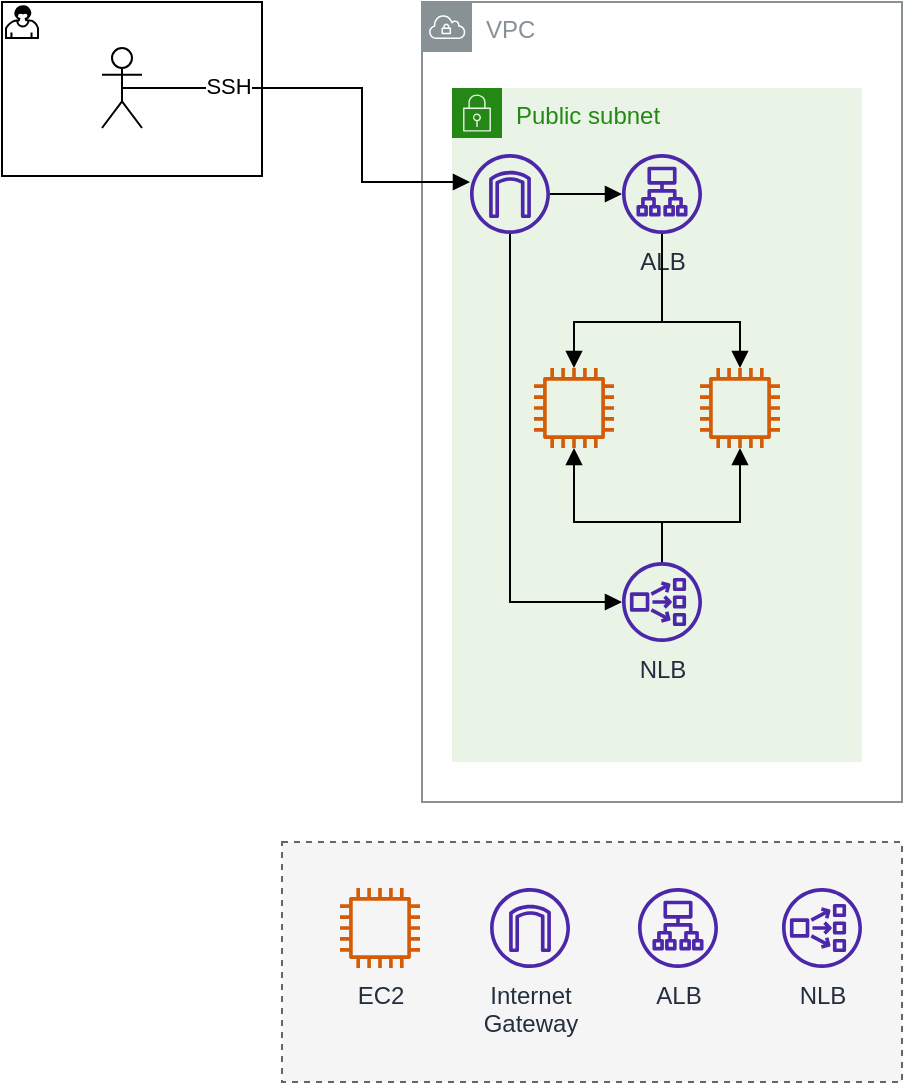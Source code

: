 <mxfile version="20.3.0" type="device"><diagram id="Ht1M8jgEwFfnCIfOTk4-" name="Page-1"><mxGraphModel dx="798" dy="1704" grid="1" gridSize="10" guides="1" tooltips="1" connect="1" arrows="1" fold="1" page="1" pageScale="1" pageWidth="1169" pageHeight="827" math="0" shadow="0"><root><mxCell id="0"/><mxCell id="1" parent="0"/><mxCell id="R6uI5N3SGkkTVIwYfBwB-2" value="" style="points=[[0.25,0,0],[0.5,0,0],[0.75,0,0],[1,0.25,0],[1,0.5,0],[1,0.75,0],[0.75,1,0],[0.5,1,0],[0.25,1,0],[0,0.75,0],[0,0.5,0],[0,0.25,0]];shape=mxgraph.bpmn.task;whiteSpace=wrap;size=10;taskMarker=user;shadow=0;" parent="1" vertex="1"><mxGeometry x="110" y="-680" width="130" height="87" as="geometry"/></mxCell><mxCell id="R6uI5N3SGkkTVIwYfBwB-5" value="VPC" style="sketch=0;outlineConnect=0;gradientColor=none;html=1;whiteSpace=wrap;fontSize=12;fontStyle=0;shape=mxgraph.aws4.group;grIcon=mxgraph.aws4.group_vpc;strokeColor=#879196;fillColor=none;verticalAlign=top;align=left;spacingLeft=30;fontColor=#879196;dashed=0;" parent="1" vertex="1"><mxGeometry x="320" y="-680" width="240" height="400" as="geometry"/></mxCell><mxCell id="R6uI5N3SGkkTVIwYfBwB-24" value="Public subnet" style="points=[[0,0],[0.25,0],[0.5,0],[0.75,0],[1,0],[1,0.25],[1,0.5],[1,0.75],[1,1],[0.75,1],[0.5,1],[0.25,1],[0,1],[0,0.75],[0,0.5],[0,0.25]];outlineConnect=0;gradientColor=none;html=1;whiteSpace=wrap;fontSize=12;fontStyle=0;container=1;pointerEvents=0;collapsible=0;recursiveResize=0;shape=mxgraph.aws4.group;grIcon=mxgraph.aws4.group_security_group;grStroke=0;strokeColor=#248814;fillColor=#E9F3E6;verticalAlign=top;align=left;spacingLeft=30;fontColor=#248814;dashed=0;" parent="1" vertex="1"><mxGeometry x="335" y="-637" width="205" height="337" as="geometry"/></mxCell><mxCell id="-bVQpvRYXYuYQGriEF-f-1" value="ALB" style="sketch=0;outlineConnect=0;fontColor=#232F3E;gradientColor=none;fillColor=#4D27AA;strokeColor=none;dashed=0;verticalLabelPosition=bottom;verticalAlign=top;align=center;html=1;fontSize=12;fontStyle=0;aspect=fixed;pointerEvents=1;shape=mxgraph.aws4.application_load_balancer;labelBackgroundColor=none;" vertex="1" parent="R6uI5N3SGkkTVIwYfBwB-24"><mxGeometry x="85" y="33" width="40" height="40" as="geometry"/></mxCell><mxCell id="-bVQpvRYXYuYQGriEF-f-5" value="NLB" style="sketch=0;outlineConnect=0;fontColor=#232F3E;gradientColor=none;fillColor=#4D27AA;strokeColor=none;dashed=0;verticalLabelPosition=bottom;verticalAlign=top;align=center;html=1;fontSize=12;fontStyle=0;aspect=fixed;pointerEvents=1;shape=mxgraph.aws4.network_load_balancer;labelBackgroundColor=none;" vertex="1" parent="R6uI5N3SGkkTVIwYfBwB-24"><mxGeometry x="85" y="237" width="40" height="40" as="geometry"/></mxCell><mxCell id="R6uI5N3SGkkTVIwYfBwB-16" style="edgeStyle=orthogonalEdgeStyle;rounded=0;orthogonalLoop=1;jettySize=auto;html=1;exitX=0.5;exitY=0.5;exitDx=0;exitDy=0;exitPerimeter=0;endArrow=block;endFill=1;" parent="1" source="R6uI5N3SGkkTVIwYfBwB-14" target="unLPfYza83evG2cnuupM-9" edge="1"><mxGeometry relative="1" as="geometry"><Array as="points"><mxPoint x="290" y="-637"/><mxPoint x="290" y="-590"/></Array><mxPoint x="344" y="-590" as="targetPoint"/></mxGeometry></mxCell><mxCell id="R6uI5N3SGkkTVIwYfBwB-18" value="SSH" style="edgeLabel;html=1;align=center;verticalAlign=middle;resizable=0;points=[];" parent="R6uI5N3SGkkTVIwYfBwB-16" vertex="1" connectable="0"><mxGeometry x="-0.603" y="1" relative="1" as="geometry"><mxPoint x="9" as="offset"/></mxGeometry></mxCell><mxCell id="R6uI5N3SGkkTVIwYfBwB-14" value="" style="shape=umlActor;verticalLabelPosition=bottom;verticalAlign=top;html=1;outlineConnect=0;" parent="1" vertex="1"><mxGeometry x="160" y="-657" width="20" height="40" as="geometry"/></mxCell><mxCell id="R6uI5N3SGkkTVIwYfBwB-27" value="" style="rounded=0;whiteSpace=wrap;html=1;fillColor=#f5f5f5;fontColor=#333333;strokeColor=#666666;dashed=1;" parent="1" vertex="1"><mxGeometry x="250" y="-260" width="310" height="120" as="geometry"/></mxCell><mxCell id="unLPfYza83evG2cnuupM-8" value="Internet&lt;br&gt;Gateway" style="sketch=0;outlineConnect=0;fontColor=#232F3E;gradientColor=none;fillColor=#4D27AA;strokeColor=none;dashed=0;verticalLabelPosition=bottom;verticalAlign=top;align=center;html=1;fontSize=12;fontStyle=0;aspect=fixed;pointerEvents=1;shape=mxgraph.aws4.internet_gateway;rounded=0;shadow=0;" parent="1" vertex="1"><mxGeometry x="354" y="-237" width="40" height="40" as="geometry"/></mxCell><mxCell id="-bVQpvRYXYuYQGriEF-f-7" style="edgeStyle=orthogonalEdgeStyle;rounded=0;orthogonalLoop=1;jettySize=auto;html=1;endArrow=block;endFill=1;" edge="1" parent="1" source="unLPfYza83evG2cnuupM-9" target="-bVQpvRYXYuYQGriEF-f-1"><mxGeometry relative="1" as="geometry"/></mxCell><mxCell id="-bVQpvRYXYuYQGriEF-f-10" style="edgeStyle=orthogonalEdgeStyle;rounded=0;orthogonalLoop=1;jettySize=auto;html=1;endArrow=block;endFill=1;" edge="1" parent="1" source="unLPfYza83evG2cnuupM-9" target="-bVQpvRYXYuYQGriEF-f-5"><mxGeometry relative="1" as="geometry"><Array as="points"><mxPoint x="364" y="-380"/></Array></mxGeometry></mxCell><mxCell id="unLPfYza83evG2cnuupM-9" value="" style="sketch=0;outlineConnect=0;fontColor=#232F3E;gradientColor=none;fillColor=#4D27AA;strokeColor=none;dashed=0;verticalLabelPosition=bottom;verticalAlign=top;align=center;html=1;fontSize=12;fontStyle=0;aspect=fixed;pointerEvents=1;shape=mxgraph.aws4.internet_gateway;rounded=0;shadow=0;" parent="1" vertex="1"><mxGeometry x="344" y="-604" width="40" height="40" as="geometry"/></mxCell><mxCell id="sn4Eug_t6m3upNQBMQ4c-1" value="EC2" style="sketch=0;outlineConnect=0;fontColor=#232F3E;gradientColor=none;fillColor=#D45B07;strokeColor=none;dashed=0;verticalLabelPosition=bottom;verticalAlign=top;align=center;html=1;fontSize=12;fontStyle=0;aspect=fixed;pointerEvents=1;shape=mxgraph.aws4.instance2;" parent="1" vertex="1"><mxGeometry x="279" y="-237" width="40" height="40" as="geometry"/></mxCell><mxCell id="sn4Eug_t6m3upNQBMQ4c-5" value="" style="sketch=0;outlineConnect=0;fontColor=#232F3E;gradientColor=none;fillColor=#D45B07;strokeColor=none;dashed=0;verticalLabelPosition=bottom;verticalAlign=top;align=center;html=1;fontSize=12;fontStyle=0;aspect=fixed;pointerEvents=1;shape=mxgraph.aws4.instance2;" parent="1" vertex="1"><mxGeometry x="459" y="-497" width="40" height="40" as="geometry"/></mxCell><mxCell id="sn4Eug_t6m3upNQBMQ4c-2" value="" style="sketch=0;outlineConnect=0;fontColor=#232F3E;gradientColor=none;fillColor=#D45B07;strokeColor=none;dashed=0;verticalLabelPosition=bottom;verticalAlign=top;align=center;html=1;fontSize=12;fontStyle=0;aspect=fixed;pointerEvents=1;shape=mxgraph.aws4.instance2;" parent="1" vertex="1"><mxGeometry x="376" y="-497" width="40" height="40" as="geometry"/></mxCell><mxCell id="-bVQpvRYXYuYQGriEF-f-2" value="NLB" style="sketch=0;outlineConnect=0;fontColor=#232F3E;gradientColor=none;fillColor=#4D27AA;strokeColor=none;dashed=0;verticalLabelPosition=bottom;verticalAlign=top;align=center;html=1;fontSize=12;fontStyle=0;aspect=fixed;pointerEvents=1;shape=mxgraph.aws4.network_load_balancer;labelBackgroundColor=none;" vertex="1" parent="1"><mxGeometry x="500" y="-237" width="40" height="40" as="geometry"/></mxCell><mxCell id="-bVQpvRYXYuYQGriEF-f-6" value="ALB" style="sketch=0;outlineConnect=0;fontColor=#232F3E;gradientColor=none;fillColor=#4D27AA;strokeColor=none;dashed=0;verticalLabelPosition=bottom;verticalAlign=top;align=center;html=1;fontSize=12;fontStyle=0;aspect=fixed;pointerEvents=1;shape=mxgraph.aws4.application_load_balancer;labelBackgroundColor=none;" vertex="1" parent="1"><mxGeometry x="428" y="-237" width="40" height="40" as="geometry"/></mxCell><mxCell id="-bVQpvRYXYuYQGriEF-f-8" style="edgeStyle=orthogonalEdgeStyle;rounded=0;orthogonalLoop=1;jettySize=auto;html=1;endArrow=block;endFill=1;" edge="1" parent="1" source="-bVQpvRYXYuYQGriEF-f-1" target="sn4Eug_t6m3upNQBMQ4c-2"><mxGeometry relative="1" as="geometry"><Array as="points"><mxPoint x="440" y="-520"/><mxPoint x="396" y="-520"/></Array></mxGeometry></mxCell><mxCell id="-bVQpvRYXYuYQGriEF-f-9" style="edgeStyle=orthogonalEdgeStyle;rounded=0;orthogonalLoop=1;jettySize=auto;html=1;endArrow=block;endFill=1;" edge="1" parent="1" source="-bVQpvRYXYuYQGriEF-f-1" target="sn4Eug_t6m3upNQBMQ4c-5"><mxGeometry relative="1" as="geometry"><Array as="points"><mxPoint x="440" y="-520"/><mxPoint x="479" y="-520"/></Array></mxGeometry></mxCell><mxCell id="-bVQpvRYXYuYQGriEF-f-11" style="edgeStyle=orthogonalEdgeStyle;rounded=0;orthogonalLoop=1;jettySize=auto;html=1;endArrow=block;endFill=1;" edge="1" parent="1" source="-bVQpvRYXYuYQGriEF-f-5" target="sn4Eug_t6m3upNQBMQ4c-2"><mxGeometry relative="1" as="geometry"><Array as="points"><mxPoint x="440" y="-420"/><mxPoint x="396" y="-420"/></Array></mxGeometry></mxCell><mxCell id="-bVQpvRYXYuYQGriEF-f-12" style="edgeStyle=orthogonalEdgeStyle;rounded=0;orthogonalLoop=1;jettySize=auto;html=1;endArrow=block;endFill=1;" edge="1" parent="1" source="-bVQpvRYXYuYQGriEF-f-5" target="sn4Eug_t6m3upNQBMQ4c-5"><mxGeometry relative="1" as="geometry"><Array as="points"><mxPoint x="440" y="-420"/><mxPoint x="479" y="-420"/></Array></mxGeometry></mxCell></root></mxGraphModel></diagram></mxfile>